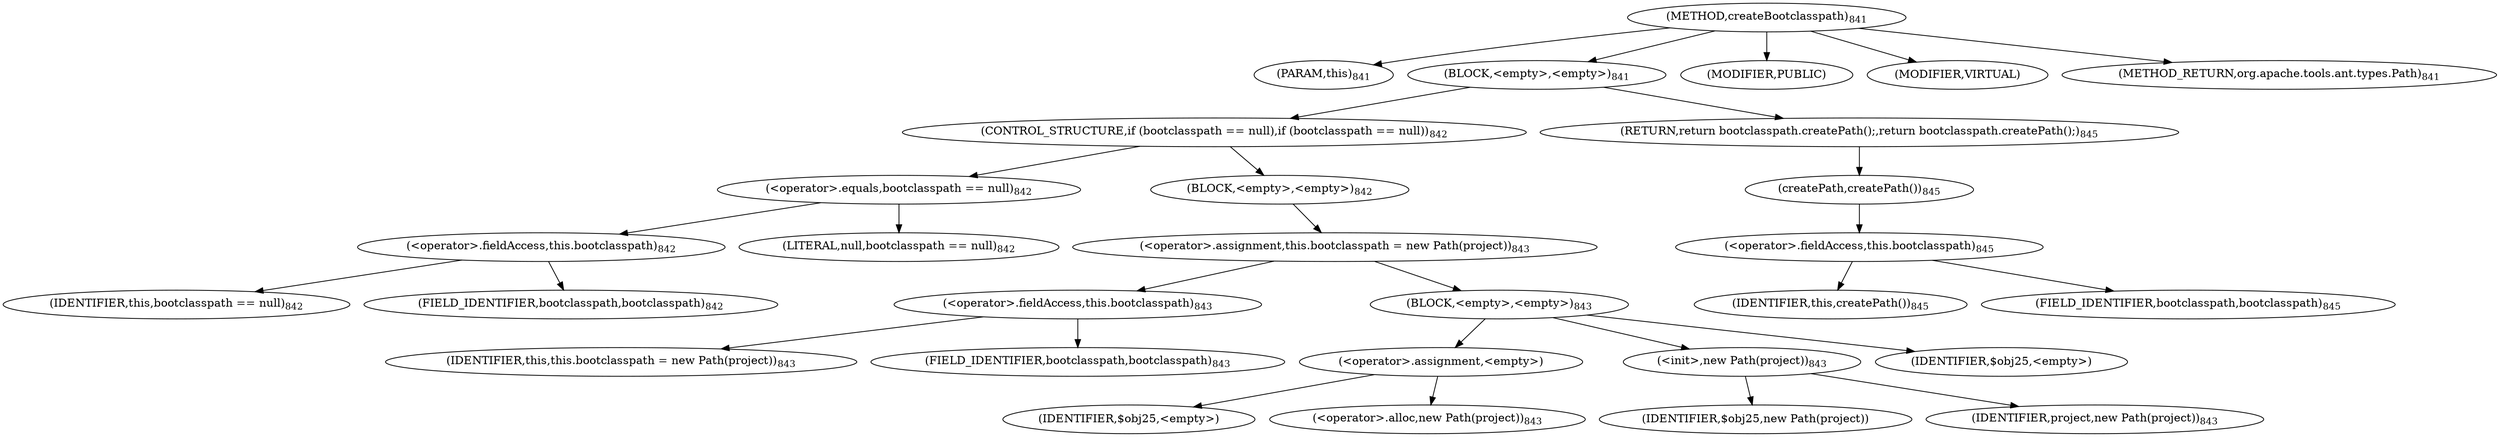 digraph "createBootclasspath" {  
"1546" [label = <(METHOD,createBootclasspath)<SUB>841</SUB>> ]
"1547" [label = <(PARAM,this)<SUB>841</SUB>> ]
"1548" [label = <(BLOCK,&lt;empty&gt;,&lt;empty&gt;)<SUB>841</SUB>> ]
"1549" [label = <(CONTROL_STRUCTURE,if (bootclasspath == null),if (bootclasspath == null))<SUB>842</SUB>> ]
"1550" [label = <(&lt;operator&gt;.equals,bootclasspath == null)<SUB>842</SUB>> ]
"1551" [label = <(&lt;operator&gt;.fieldAccess,this.bootclasspath)<SUB>842</SUB>> ]
"1552" [label = <(IDENTIFIER,this,bootclasspath == null)<SUB>842</SUB>> ]
"1553" [label = <(FIELD_IDENTIFIER,bootclasspath,bootclasspath)<SUB>842</SUB>> ]
"1554" [label = <(LITERAL,null,bootclasspath == null)<SUB>842</SUB>> ]
"1555" [label = <(BLOCK,&lt;empty&gt;,&lt;empty&gt;)<SUB>842</SUB>> ]
"1556" [label = <(&lt;operator&gt;.assignment,this.bootclasspath = new Path(project))<SUB>843</SUB>> ]
"1557" [label = <(&lt;operator&gt;.fieldAccess,this.bootclasspath)<SUB>843</SUB>> ]
"1558" [label = <(IDENTIFIER,this,this.bootclasspath = new Path(project))<SUB>843</SUB>> ]
"1559" [label = <(FIELD_IDENTIFIER,bootclasspath,bootclasspath)<SUB>843</SUB>> ]
"1560" [label = <(BLOCK,&lt;empty&gt;,&lt;empty&gt;)<SUB>843</SUB>> ]
"1561" [label = <(&lt;operator&gt;.assignment,&lt;empty&gt;)> ]
"1562" [label = <(IDENTIFIER,$obj25,&lt;empty&gt;)> ]
"1563" [label = <(&lt;operator&gt;.alloc,new Path(project))<SUB>843</SUB>> ]
"1564" [label = <(&lt;init&gt;,new Path(project))<SUB>843</SUB>> ]
"1565" [label = <(IDENTIFIER,$obj25,new Path(project))> ]
"1566" [label = <(IDENTIFIER,project,new Path(project))<SUB>843</SUB>> ]
"1567" [label = <(IDENTIFIER,$obj25,&lt;empty&gt;)> ]
"1568" [label = <(RETURN,return bootclasspath.createPath();,return bootclasspath.createPath();)<SUB>845</SUB>> ]
"1569" [label = <(createPath,createPath())<SUB>845</SUB>> ]
"1570" [label = <(&lt;operator&gt;.fieldAccess,this.bootclasspath)<SUB>845</SUB>> ]
"1571" [label = <(IDENTIFIER,this,createPath())<SUB>845</SUB>> ]
"1572" [label = <(FIELD_IDENTIFIER,bootclasspath,bootclasspath)<SUB>845</SUB>> ]
"1573" [label = <(MODIFIER,PUBLIC)> ]
"1574" [label = <(MODIFIER,VIRTUAL)> ]
"1575" [label = <(METHOD_RETURN,org.apache.tools.ant.types.Path)<SUB>841</SUB>> ]
  "1546" -> "1547" 
  "1546" -> "1548" 
  "1546" -> "1573" 
  "1546" -> "1574" 
  "1546" -> "1575" 
  "1548" -> "1549" 
  "1548" -> "1568" 
  "1549" -> "1550" 
  "1549" -> "1555" 
  "1550" -> "1551" 
  "1550" -> "1554" 
  "1551" -> "1552" 
  "1551" -> "1553" 
  "1555" -> "1556" 
  "1556" -> "1557" 
  "1556" -> "1560" 
  "1557" -> "1558" 
  "1557" -> "1559" 
  "1560" -> "1561" 
  "1560" -> "1564" 
  "1560" -> "1567" 
  "1561" -> "1562" 
  "1561" -> "1563" 
  "1564" -> "1565" 
  "1564" -> "1566" 
  "1568" -> "1569" 
  "1569" -> "1570" 
  "1570" -> "1571" 
  "1570" -> "1572" 
}
